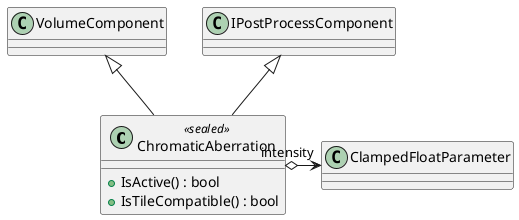 @startuml
class ChromaticAberration <<sealed>> {
    + IsActive() : bool
    + IsTileCompatible() : bool
}
VolumeComponent <|-- ChromaticAberration
IPostProcessComponent <|-- ChromaticAberration
ChromaticAberration o-> "intensity" ClampedFloatParameter
@enduml
